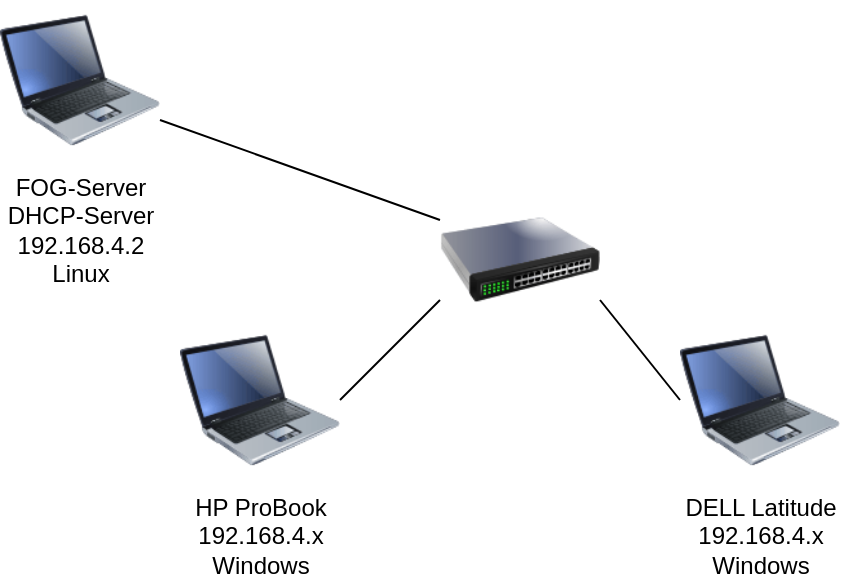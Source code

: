 <mxfile version="14.7.3" type="device"><diagram id="NDJNuv-OBd08BCuBR6sp" name="Page-1"><mxGraphModel dx="786" dy="539" grid="1" gridSize="10" guides="1" tooltips="1" connect="1" arrows="1" fold="1" page="1" pageScale="1" pageWidth="1600" pageHeight="1200" math="0" shadow="0"><root><mxCell id="0"/><mxCell id="1" parent="0"/><mxCell id="a2f9myX_5o_H9Gy-rzu5-1" value="HP ProBook&lt;br&gt;192.168.4.x&lt;br&gt;Windows" style="image;html=1;image=img/lib/clip_art/computers/Laptop_128x128.png" parent="1" vertex="1"><mxGeometry x="370" y="290" width="80" height="80" as="geometry"/></mxCell><mxCell id="a2f9myX_5o_H9Gy-rzu5-2" value="DELL Latitude&lt;br&gt;192.168.4.x&lt;br&gt;Windows" style="image;html=1;image=img/lib/clip_art/computers/Laptop_128x128.png" parent="1" vertex="1"><mxGeometry x="620" y="290" width="80" height="80" as="geometry"/></mxCell><mxCell id="a2f9myX_5o_H9Gy-rzu5-8" style="rounded=0;orthogonalLoop=1;jettySize=auto;html=1;exitX=1;exitY=0.75;exitDx=0;exitDy=0;entryX=0;entryY=0.25;entryDx=0;entryDy=0;endArrow=none;endFill=0;" parent="1" source="a2f9myX_5o_H9Gy-rzu5-3" target="a2f9myX_5o_H9Gy-rzu5-4" edge="1"><mxGeometry relative="1" as="geometry"/></mxCell><mxCell id="a2f9myX_5o_H9Gy-rzu5-3" value="FOG-Server&lt;br&gt;DHCP-Server&lt;br&gt;192.168.4.2&lt;br&gt;Linux" style="image;html=1;image=img/lib/clip_art/computers/Laptop_128x128.png" parent="1" vertex="1"><mxGeometry x="280" y="130" width="80" height="80" as="geometry"/></mxCell><mxCell id="a2f9myX_5o_H9Gy-rzu5-9" style="edgeStyle=none;rounded=0;orthogonalLoop=1;jettySize=auto;html=1;exitX=0;exitY=0.75;exitDx=0;exitDy=0;entryX=1;entryY=0.5;entryDx=0;entryDy=0;endArrow=none;endFill=0;" parent="1" source="a2f9myX_5o_H9Gy-rzu5-4" target="a2f9myX_5o_H9Gy-rzu5-1" edge="1"><mxGeometry relative="1" as="geometry"/></mxCell><mxCell id="a2f9myX_5o_H9Gy-rzu5-10" style="edgeStyle=none;rounded=0;orthogonalLoop=1;jettySize=auto;html=1;exitX=1;exitY=0.75;exitDx=0;exitDy=0;entryX=0;entryY=0.5;entryDx=0;entryDy=0;endArrow=none;endFill=0;" parent="1" source="a2f9myX_5o_H9Gy-rzu5-4" target="a2f9myX_5o_H9Gy-rzu5-2" edge="1"><mxGeometry relative="1" as="geometry"/></mxCell><mxCell id="a2f9myX_5o_H9Gy-rzu5-4" value="" style="image;html=1;image=img/lib/clip_art/networking/Switch_128x128.png" parent="1" vertex="1"><mxGeometry x="500" y="220" width="80" height="80" as="geometry"/></mxCell></root></mxGraphModel></diagram></mxfile>